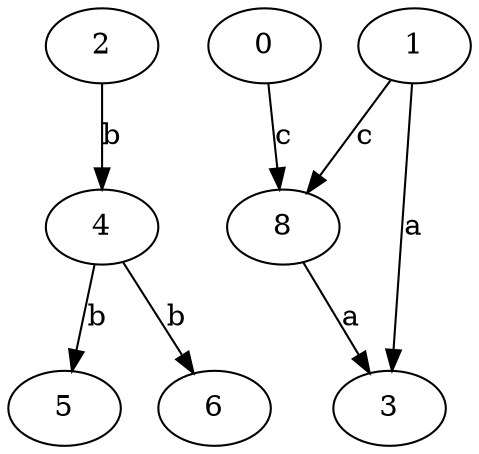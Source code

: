 strict digraph  {
2;
3;
4;
5;
0;
6;
8;
1;
2 -> 4  [label=b];
4 -> 5  [label=b];
4 -> 6  [label=b];
0 -> 8  [label=c];
8 -> 3  [label=a];
1 -> 3  [label=a];
1 -> 8  [label=c];
}
